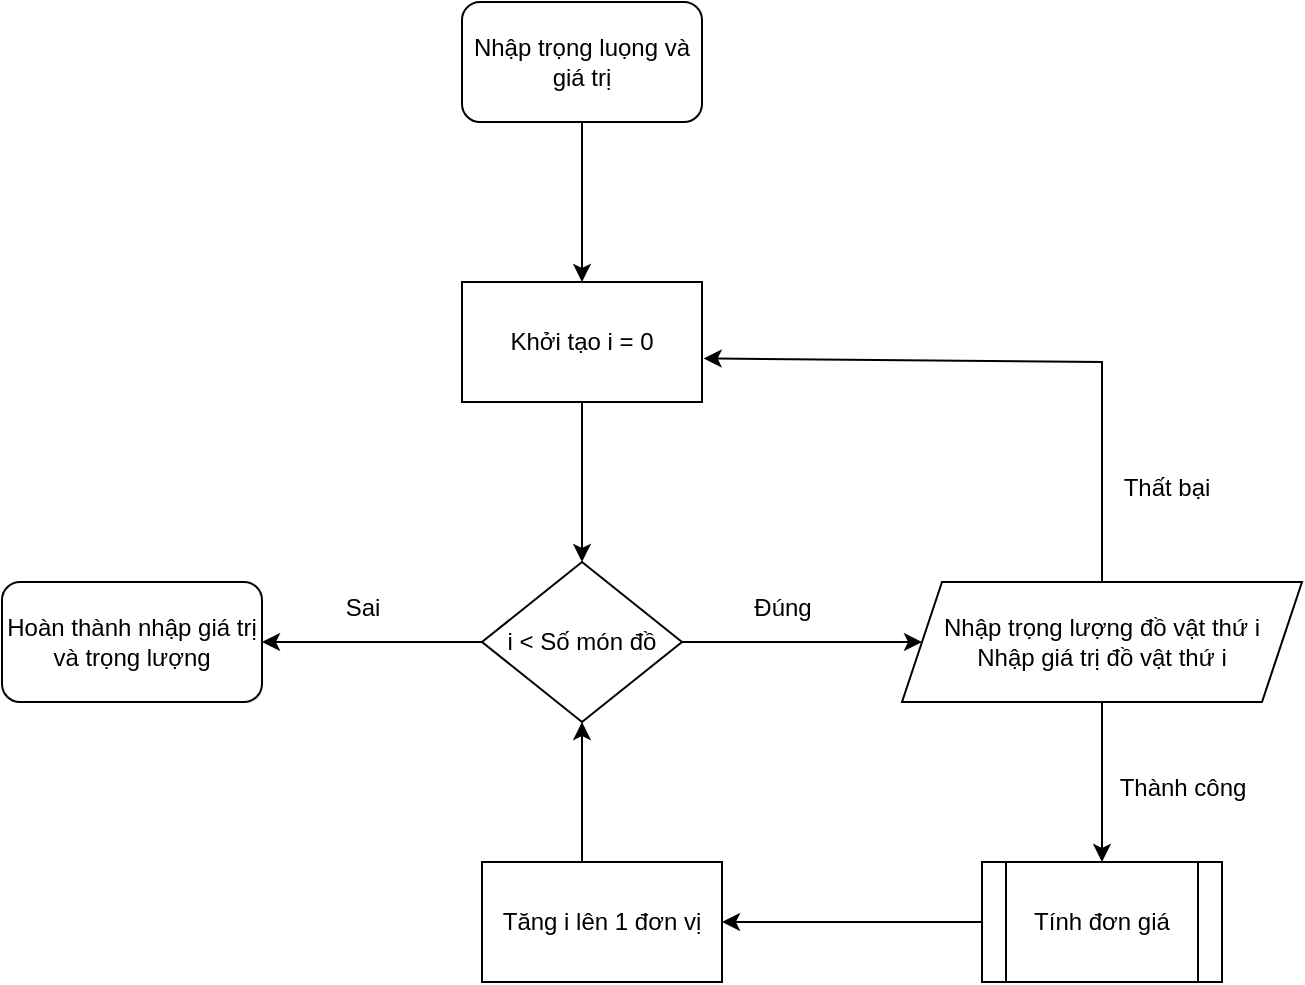 <mxfile version="24.7.17">
  <diagram name="Page-1" id="1wCW91ESwN511Uu-H7ry">
    <mxGraphModel dx="1036" dy="654" grid="1" gridSize="10" guides="1" tooltips="1" connect="1" arrows="1" fold="1" page="1" pageScale="1" pageWidth="850" pageHeight="1100" math="0" shadow="0">
      <root>
        <mxCell id="0" />
        <mxCell id="1" parent="0" />
        <mxCell id="vufoc5TMDslbCtv2DyvN-1" value="Nhập trọng luọng và giá trị" style="rounded=1;whiteSpace=wrap;html=1;" vertex="1" parent="1">
          <mxGeometry x="360" y="40" width="120" height="60" as="geometry" />
        </mxCell>
        <mxCell id="vufoc5TMDslbCtv2DyvN-2" value="Khởi tạo i = 0" style="rounded=0;whiteSpace=wrap;html=1;" vertex="1" parent="1">
          <mxGeometry x="360" y="180" width="120" height="60" as="geometry" />
        </mxCell>
        <mxCell id="vufoc5TMDslbCtv2DyvN-3" value="i &amp;lt; Số món đồ" style="rhombus;whiteSpace=wrap;html=1;" vertex="1" parent="1">
          <mxGeometry x="370" y="320" width="100" height="80" as="geometry" />
        </mxCell>
        <mxCell id="vufoc5TMDslbCtv2DyvN-4" value="Nhập trọng lượng đồ vật thứ i&lt;div&gt;Nhập giá trị đồ vật thứ i&lt;/div&gt;" style="shape=parallelogram;perimeter=parallelogramPerimeter;whiteSpace=wrap;html=1;fixedSize=1;" vertex="1" parent="1">
          <mxGeometry x="580" y="330" width="200" height="60" as="geometry" />
        </mxCell>
        <mxCell id="vufoc5TMDslbCtv2DyvN-5" value="Tính đơn giá" style="shape=process;whiteSpace=wrap;html=1;backgroundOutline=1;" vertex="1" parent="1">
          <mxGeometry x="620" y="470" width="120" height="60" as="geometry" />
        </mxCell>
        <mxCell id="vufoc5TMDslbCtv2DyvN-6" value="Tăng i lên 1 đơn vị" style="rounded=0;whiteSpace=wrap;html=1;" vertex="1" parent="1">
          <mxGeometry x="370" y="470" width="120" height="60" as="geometry" />
        </mxCell>
        <mxCell id="vufoc5TMDslbCtv2DyvN-7" value="Hoàn thành nhập giá trị và trọng lượng" style="rounded=1;whiteSpace=wrap;html=1;" vertex="1" parent="1">
          <mxGeometry x="130" y="330" width="130" height="60" as="geometry" />
        </mxCell>
        <mxCell id="vufoc5TMDslbCtv2DyvN-8" value="" style="endArrow=classic;html=1;rounded=0;exitX=0.5;exitY=1;exitDx=0;exitDy=0;entryX=0.5;entryY=0;entryDx=0;entryDy=0;" edge="1" parent="1" source="vufoc5TMDslbCtv2DyvN-1" target="vufoc5TMDslbCtv2DyvN-2">
          <mxGeometry width="50" height="50" relative="1" as="geometry">
            <mxPoint x="400" y="360" as="sourcePoint" />
            <mxPoint x="450" y="310" as="targetPoint" />
          </mxGeometry>
        </mxCell>
        <mxCell id="vufoc5TMDslbCtv2DyvN-9" value="" style="endArrow=classic;html=1;rounded=0;exitX=0.5;exitY=1;exitDx=0;exitDy=0;entryX=0.5;entryY=0;entryDx=0;entryDy=0;" edge="1" parent="1" source="vufoc5TMDslbCtv2DyvN-2" target="vufoc5TMDslbCtv2DyvN-3">
          <mxGeometry width="50" height="50" relative="1" as="geometry">
            <mxPoint x="430" y="110" as="sourcePoint" />
            <mxPoint x="430" y="190" as="targetPoint" />
          </mxGeometry>
        </mxCell>
        <mxCell id="vufoc5TMDslbCtv2DyvN-10" value="" style="endArrow=classic;html=1;rounded=0;exitX=1;exitY=0.5;exitDx=0;exitDy=0;entryX=0;entryY=0.5;entryDx=0;entryDy=0;" edge="1" parent="1" source="vufoc5TMDslbCtv2DyvN-3" target="vufoc5TMDslbCtv2DyvN-4">
          <mxGeometry width="50" height="50" relative="1" as="geometry">
            <mxPoint x="400" y="290" as="sourcePoint" />
            <mxPoint x="450" y="240" as="targetPoint" />
          </mxGeometry>
        </mxCell>
        <mxCell id="vufoc5TMDslbCtv2DyvN-11" value="" style="endArrow=classic;html=1;rounded=0;exitX=0.5;exitY=1;exitDx=0;exitDy=0;entryX=0.5;entryY=0;entryDx=0;entryDy=0;" edge="1" parent="1" source="vufoc5TMDslbCtv2DyvN-4" target="vufoc5TMDslbCtv2DyvN-5">
          <mxGeometry width="50" height="50" relative="1" as="geometry">
            <mxPoint x="430" y="250" as="sourcePoint" />
            <mxPoint x="430" y="330" as="targetPoint" />
          </mxGeometry>
        </mxCell>
        <mxCell id="vufoc5TMDslbCtv2DyvN-12" value="" style="endArrow=classic;html=1;rounded=0;exitX=0;exitY=0.5;exitDx=0;exitDy=0;entryX=1;entryY=0.5;entryDx=0;entryDy=0;" edge="1" parent="1" source="vufoc5TMDslbCtv2DyvN-5" target="vufoc5TMDslbCtv2DyvN-6">
          <mxGeometry width="50" height="50" relative="1" as="geometry">
            <mxPoint x="690" y="400" as="sourcePoint" />
            <mxPoint x="690" y="480" as="targetPoint" />
          </mxGeometry>
        </mxCell>
        <mxCell id="vufoc5TMDslbCtv2DyvN-13" value="" style="endArrow=classic;html=1;rounded=0;entryX=0.5;entryY=1;entryDx=0;entryDy=0;" edge="1" parent="1" target="vufoc5TMDslbCtv2DyvN-3">
          <mxGeometry width="50" height="50" relative="1" as="geometry">
            <mxPoint x="420" y="470" as="sourcePoint" />
            <mxPoint x="500" y="510" as="targetPoint" />
          </mxGeometry>
        </mxCell>
        <mxCell id="vufoc5TMDslbCtv2DyvN-14" value="" style="endArrow=classic;html=1;rounded=0;exitX=0;exitY=0.5;exitDx=0;exitDy=0;entryX=1;entryY=0.5;entryDx=0;entryDy=0;" edge="1" parent="1" source="vufoc5TMDslbCtv2DyvN-3" target="vufoc5TMDslbCtv2DyvN-7">
          <mxGeometry width="50" height="50" relative="1" as="geometry">
            <mxPoint x="400" y="290" as="sourcePoint" />
            <mxPoint x="450" y="240" as="targetPoint" />
          </mxGeometry>
        </mxCell>
        <mxCell id="vufoc5TMDslbCtv2DyvN-15" value="" style="endArrow=classic;html=1;rounded=0;exitX=0.5;exitY=0;exitDx=0;exitDy=0;entryX=1.007;entryY=0.637;entryDx=0;entryDy=0;entryPerimeter=0;" edge="1" parent="1" source="vufoc5TMDslbCtv2DyvN-4" target="vufoc5TMDslbCtv2DyvN-2">
          <mxGeometry width="50" height="50" relative="1" as="geometry">
            <mxPoint x="400" y="290" as="sourcePoint" />
            <mxPoint x="450" y="240" as="targetPoint" />
            <Array as="points">
              <mxPoint x="680" y="220" />
            </Array>
          </mxGeometry>
        </mxCell>
        <mxCell id="vufoc5TMDslbCtv2DyvN-17" value="Đúng" style="text;html=1;align=center;verticalAlign=middle;resizable=0;points=[];autosize=1;strokeColor=none;fillColor=none;" vertex="1" parent="1">
          <mxGeometry x="495" y="328" width="50" height="30" as="geometry" />
        </mxCell>
        <mxCell id="vufoc5TMDslbCtv2DyvN-18" value="Sai" style="text;html=1;align=center;verticalAlign=middle;resizable=0;points=[];autosize=1;strokeColor=none;fillColor=none;" vertex="1" parent="1">
          <mxGeometry x="290" y="328" width="40" height="30" as="geometry" />
        </mxCell>
        <mxCell id="vufoc5TMDslbCtv2DyvN-19" value="Thành công" style="text;html=1;align=center;verticalAlign=middle;resizable=0;points=[];autosize=1;strokeColor=none;fillColor=none;" vertex="1" parent="1">
          <mxGeometry x="675" y="418" width="90" height="30" as="geometry" />
        </mxCell>
        <mxCell id="vufoc5TMDslbCtv2DyvN-20" value="Thất bại" style="text;html=1;align=center;verticalAlign=middle;resizable=0;points=[];autosize=1;strokeColor=none;fillColor=none;" vertex="1" parent="1">
          <mxGeometry x="677" y="268" width="70" height="30" as="geometry" />
        </mxCell>
      </root>
    </mxGraphModel>
  </diagram>
</mxfile>
